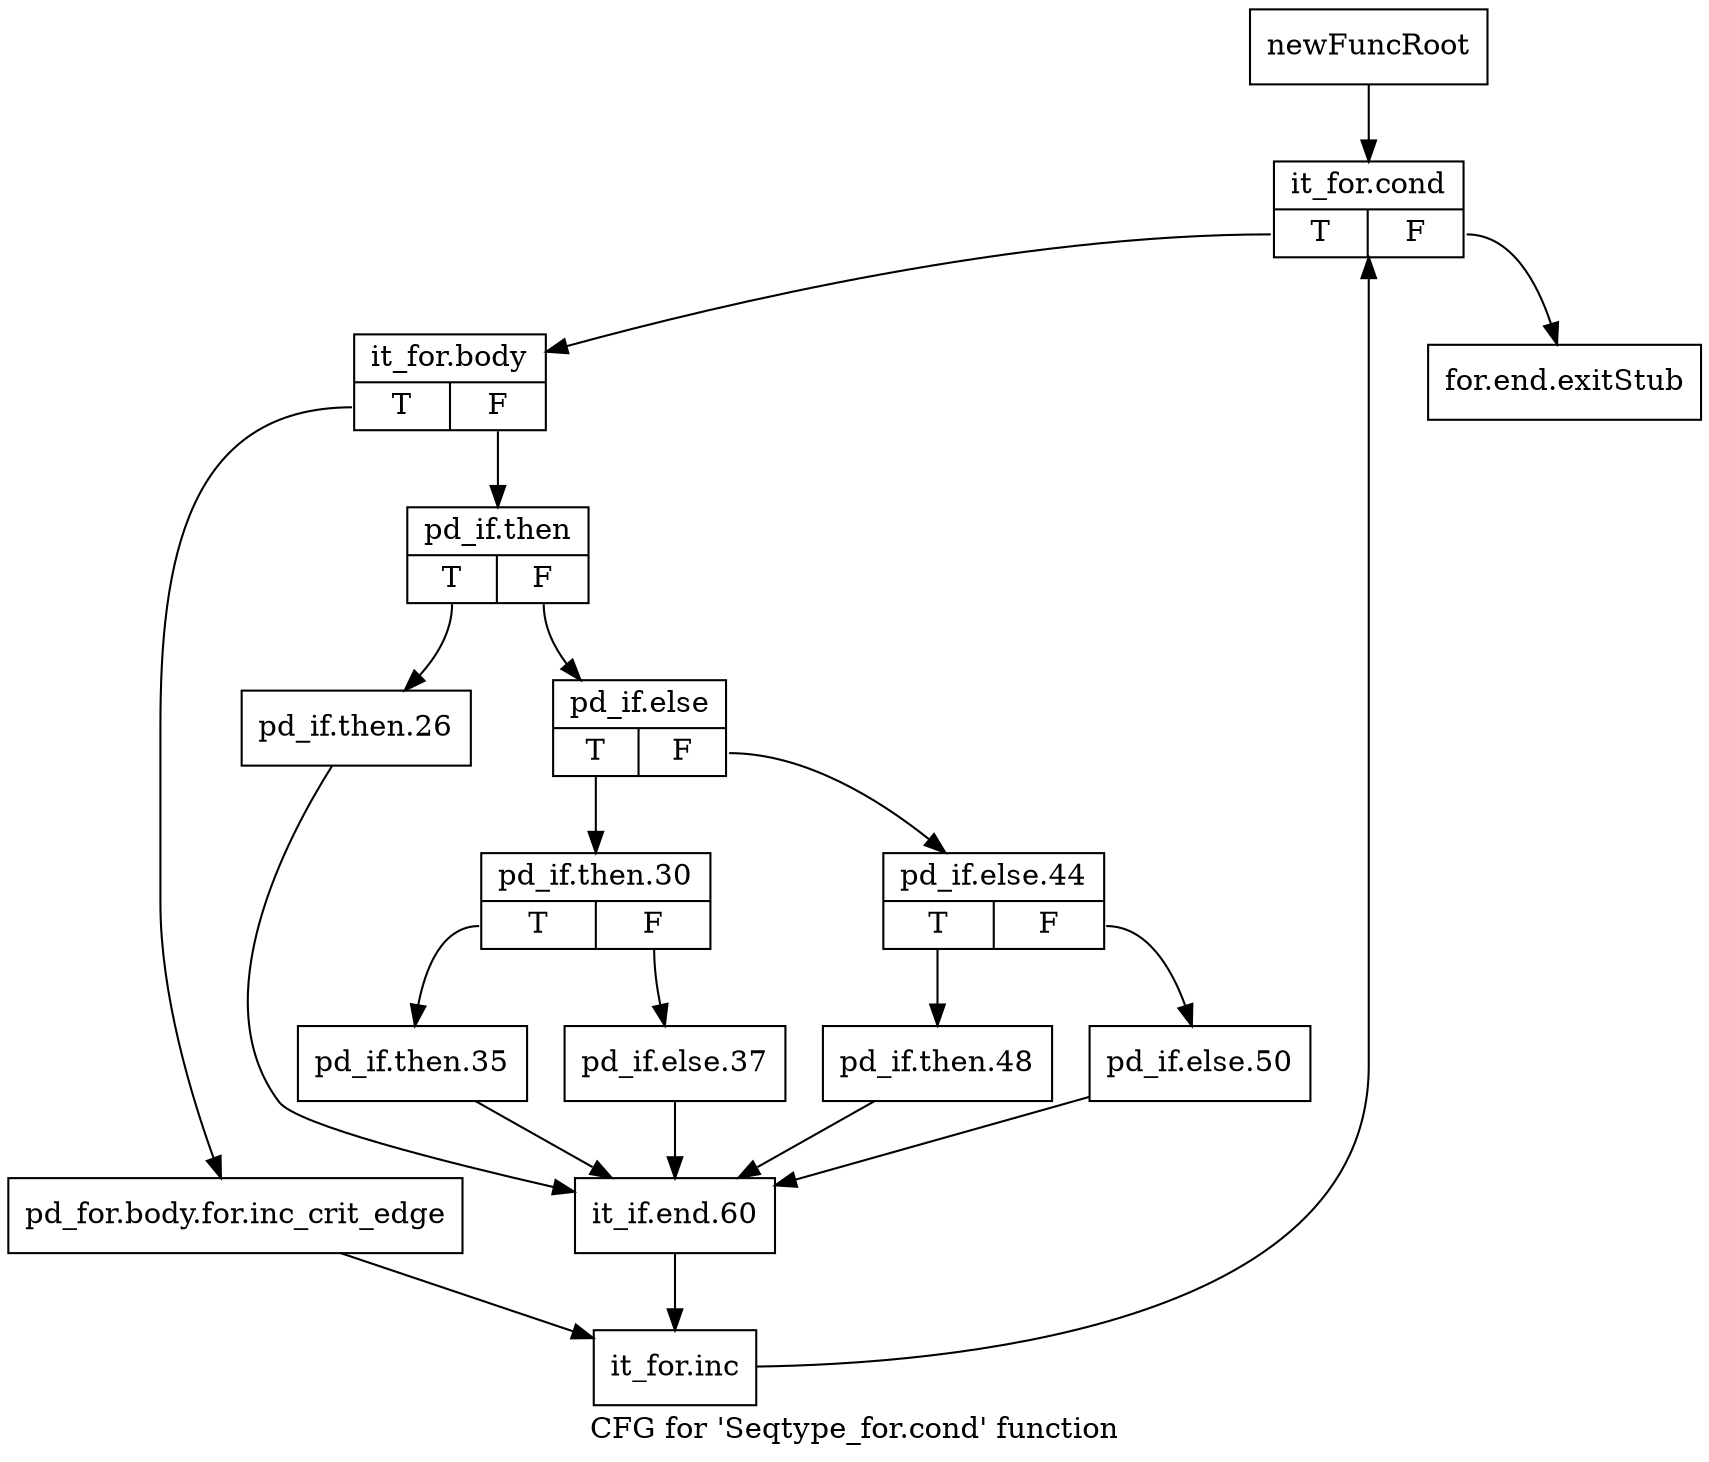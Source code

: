 digraph "CFG for 'Seqtype_for.cond' function" {
	label="CFG for 'Seqtype_for.cond' function";

	Node0x3447b70 [shape=record,label="{newFuncRoot}"];
	Node0x3447b70 -> Node0x3455600;
	Node0x3447bc0 [shape=record,label="{for.end.exitStub}"];
	Node0x3455600 [shape=record,label="{it_for.cond|{<s0>T|<s1>F}}"];
	Node0x3455600:s0 -> Node0x3455650;
	Node0x3455600:s1 -> Node0x3447bc0;
	Node0x3455650 [shape=record,label="{it_for.body|{<s0>T|<s1>F}}"];
	Node0x3455650:s0 -> Node0x34559c0;
	Node0x3455650:s1 -> Node0x34556a0;
	Node0x34556a0 [shape=record,label="{pd_if.then|{<s0>T|<s1>F}}"];
	Node0x34556a0:s0 -> Node0x3455920;
	Node0x34556a0:s1 -> Node0x34556f0;
	Node0x34556f0 [shape=record,label="{pd_if.else|{<s0>T|<s1>F}}"];
	Node0x34556f0:s0 -> Node0x3455830;
	Node0x34556f0:s1 -> Node0x3455740;
	Node0x3455740 [shape=record,label="{pd_if.else.44|{<s0>T|<s1>F}}"];
	Node0x3455740:s0 -> Node0x34557e0;
	Node0x3455740:s1 -> Node0x3455790;
	Node0x3455790 [shape=record,label="{pd_if.else.50}"];
	Node0x3455790 -> Node0x3455970;
	Node0x34557e0 [shape=record,label="{pd_if.then.48}"];
	Node0x34557e0 -> Node0x3455970;
	Node0x3455830 [shape=record,label="{pd_if.then.30|{<s0>T|<s1>F}}"];
	Node0x3455830:s0 -> Node0x34558d0;
	Node0x3455830:s1 -> Node0x3455880;
	Node0x3455880 [shape=record,label="{pd_if.else.37}"];
	Node0x3455880 -> Node0x3455970;
	Node0x34558d0 [shape=record,label="{pd_if.then.35}"];
	Node0x34558d0 -> Node0x3455970;
	Node0x3455920 [shape=record,label="{pd_if.then.26}"];
	Node0x3455920 -> Node0x3455970;
	Node0x3455970 [shape=record,label="{it_if.end.60}"];
	Node0x3455970 -> Node0x3455a10;
	Node0x34559c0 [shape=record,label="{pd_for.body.for.inc_crit_edge}"];
	Node0x34559c0 -> Node0x3455a10;
	Node0x3455a10 [shape=record,label="{it_for.inc}"];
	Node0x3455a10 -> Node0x3455600;
}
